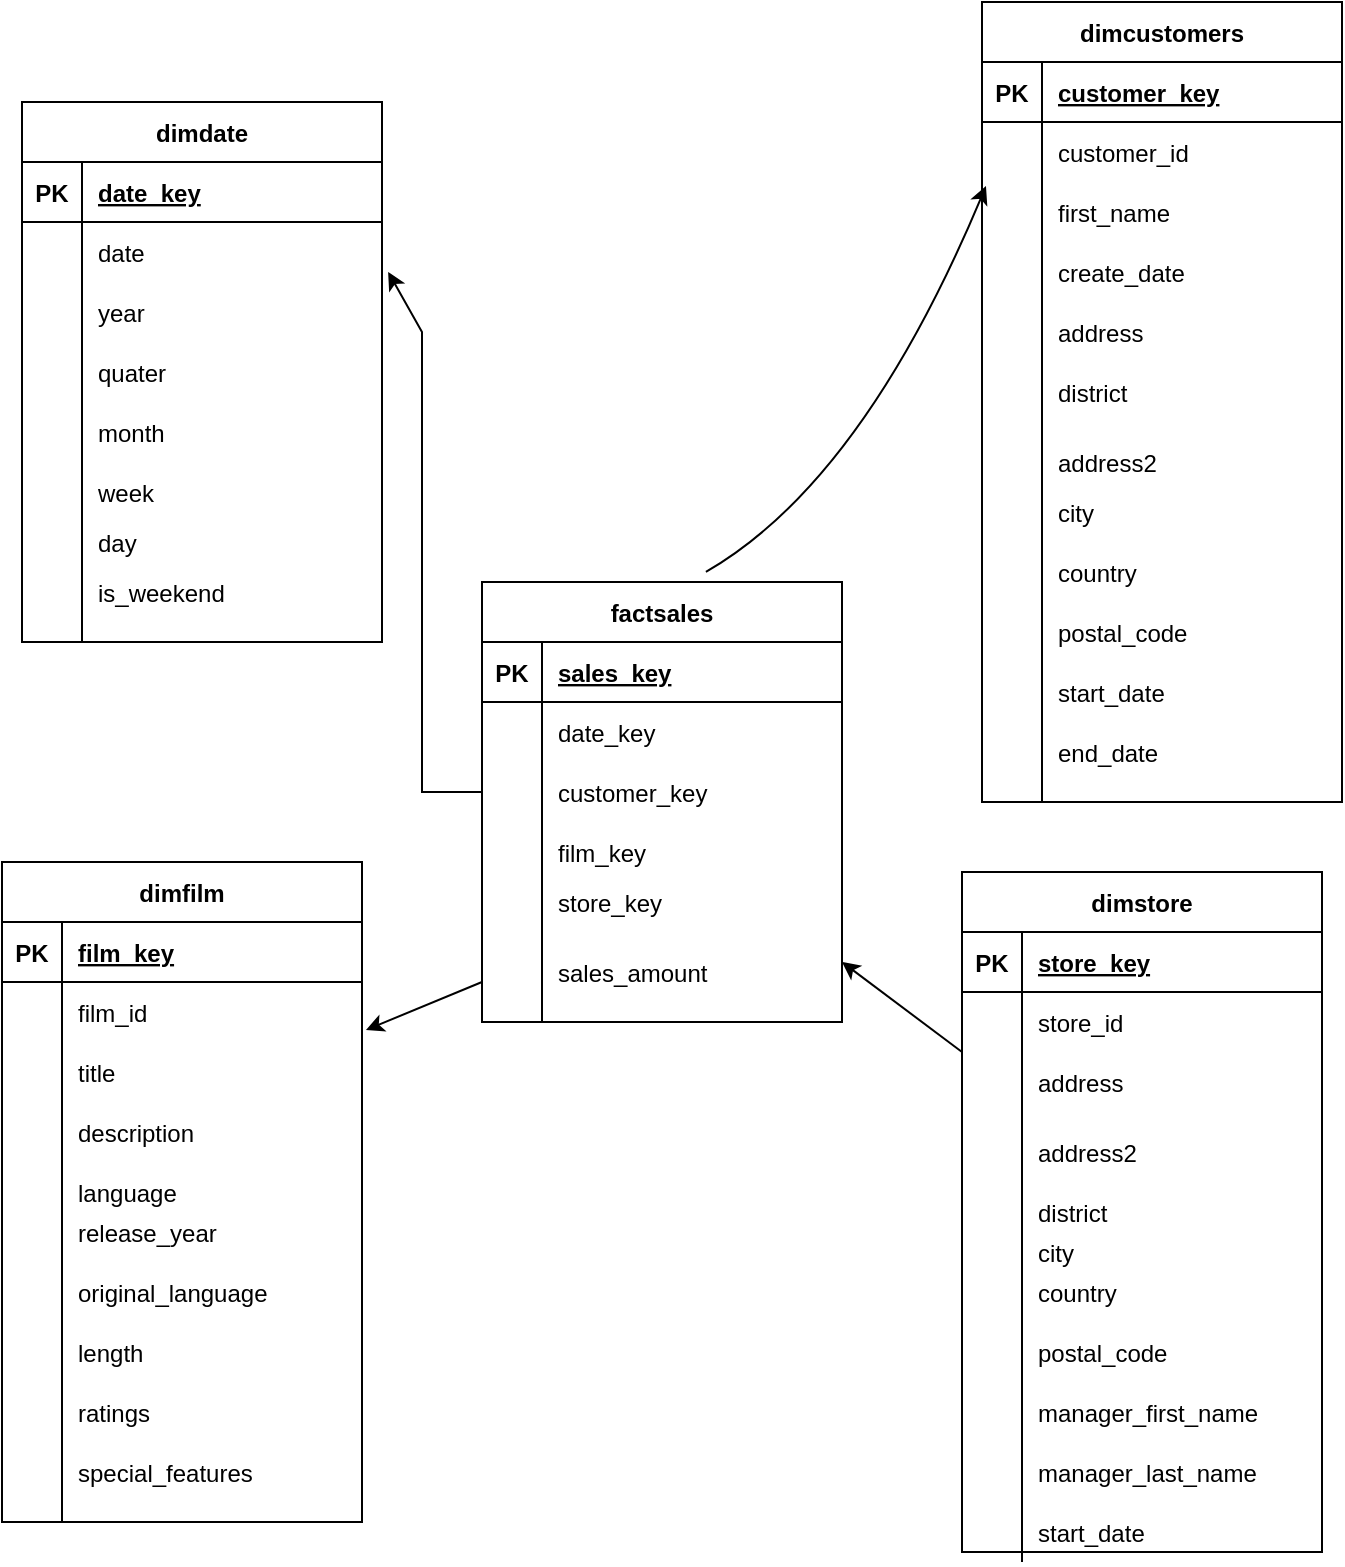 <mxfile version="20.4.0" type="device"><diagram id="d2A5A2OXKOfctLrL1i07" name="Page-1"><mxGraphModel dx="700" dy="776" grid="1" gridSize="10" guides="1" tooltips="1" connect="1" arrows="1" fold="1" page="1" pageScale="1" pageWidth="850" pageHeight="1100" math="0" shadow="0"><root><mxCell id="0"/><mxCell id="1" parent="0"/><mxCell id="ut0OiCiaIqof3lv6M_k1-1" value="dimdate" style="shape=table;startSize=30;container=1;collapsible=1;childLayout=tableLayout;fixedRows=1;rowLines=0;fontStyle=1;align=center;resizeLast=1;" vertex="1" parent="1"><mxGeometry x="30" y="110" width="180" height="270" as="geometry"/></mxCell><mxCell id="ut0OiCiaIqof3lv6M_k1-2" value="" style="shape=tableRow;horizontal=0;startSize=0;swimlaneHead=0;swimlaneBody=0;fillColor=none;collapsible=0;dropTarget=0;points=[[0,0.5],[1,0.5]];portConstraint=eastwest;top=0;left=0;right=0;bottom=1;" vertex="1" parent="ut0OiCiaIqof3lv6M_k1-1"><mxGeometry y="30" width="180" height="30" as="geometry"/></mxCell><mxCell id="ut0OiCiaIqof3lv6M_k1-3" value="PK" style="shape=partialRectangle;connectable=0;fillColor=none;top=0;left=0;bottom=0;right=0;fontStyle=1;overflow=hidden;" vertex="1" parent="ut0OiCiaIqof3lv6M_k1-2"><mxGeometry width="30" height="30" as="geometry"><mxRectangle width="30" height="30" as="alternateBounds"/></mxGeometry></mxCell><mxCell id="ut0OiCiaIqof3lv6M_k1-4" value="date_key" style="shape=partialRectangle;connectable=0;fillColor=none;top=0;left=0;bottom=0;right=0;align=left;spacingLeft=6;fontStyle=5;overflow=hidden;" vertex="1" parent="ut0OiCiaIqof3lv6M_k1-2"><mxGeometry x="30" width="150" height="30" as="geometry"><mxRectangle width="150" height="30" as="alternateBounds"/></mxGeometry></mxCell><mxCell id="ut0OiCiaIqof3lv6M_k1-5" value="" style="shape=tableRow;horizontal=0;startSize=0;swimlaneHead=0;swimlaneBody=0;fillColor=none;collapsible=0;dropTarget=0;points=[[0,0.5],[1,0.5]];portConstraint=eastwest;top=0;left=0;right=0;bottom=0;" vertex="1" parent="ut0OiCiaIqof3lv6M_k1-1"><mxGeometry y="60" width="180" height="30" as="geometry"/></mxCell><mxCell id="ut0OiCiaIqof3lv6M_k1-6" value="" style="shape=partialRectangle;connectable=0;fillColor=none;top=0;left=0;bottom=0;right=0;editable=1;overflow=hidden;" vertex="1" parent="ut0OiCiaIqof3lv6M_k1-5"><mxGeometry width="30" height="30" as="geometry"><mxRectangle width="30" height="30" as="alternateBounds"/></mxGeometry></mxCell><mxCell id="ut0OiCiaIqof3lv6M_k1-7" value="date" style="shape=partialRectangle;connectable=0;fillColor=none;top=0;left=0;bottom=0;right=0;align=left;spacingLeft=6;overflow=hidden;" vertex="1" parent="ut0OiCiaIqof3lv6M_k1-5"><mxGeometry x="30" width="150" height="30" as="geometry"><mxRectangle width="150" height="30" as="alternateBounds"/></mxGeometry></mxCell><mxCell id="ut0OiCiaIqof3lv6M_k1-8" value="" style="shape=tableRow;horizontal=0;startSize=0;swimlaneHead=0;swimlaneBody=0;fillColor=none;collapsible=0;dropTarget=0;points=[[0,0.5],[1,0.5]];portConstraint=eastwest;top=0;left=0;right=0;bottom=0;" vertex="1" parent="ut0OiCiaIqof3lv6M_k1-1"><mxGeometry y="90" width="180" height="30" as="geometry"/></mxCell><mxCell id="ut0OiCiaIqof3lv6M_k1-9" value="" style="shape=partialRectangle;connectable=0;fillColor=none;top=0;left=0;bottom=0;right=0;editable=1;overflow=hidden;" vertex="1" parent="ut0OiCiaIqof3lv6M_k1-8"><mxGeometry width="30" height="30" as="geometry"><mxRectangle width="30" height="30" as="alternateBounds"/></mxGeometry></mxCell><mxCell id="ut0OiCiaIqof3lv6M_k1-10" value="year" style="shape=partialRectangle;connectable=0;fillColor=none;top=0;left=0;bottom=0;right=0;align=left;spacingLeft=6;overflow=hidden;" vertex="1" parent="ut0OiCiaIqof3lv6M_k1-8"><mxGeometry x="30" width="150" height="30" as="geometry"><mxRectangle width="150" height="30" as="alternateBounds"/></mxGeometry></mxCell><mxCell id="ut0OiCiaIqof3lv6M_k1-72" value="" style="shape=tableRow;horizontal=0;startSize=0;swimlaneHead=0;swimlaneBody=0;fillColor=none;collapsible=0;dropTarget=0;points=[[0,0.5],[1,0.5]];portConstraint=eastwest;top=0;left=0;right=0;bottom=0;" vertex="1" parent="ut0OiCiaIqof3lv6M_k1-1"><mxGeometry y="120" width="180" height="30" as="geometry"/></mxCell><mxCell id="ut0OiCiaIqof3lv6M_k1-73" value="" style="shape=partialRectangle;connectable=0;fillColor=none;top=0;left=0;bottom=0;right=0;editable=1;overflow=hidden;" vertex="1" parent="ut0OiCiaIqof3lv6M_k1-72"><mxGeometry width="30" height="30" as="geometry"><mxRectangle width="30" height="30" as="alternateBounds"/></mxGeometry></mxCell><mxCell id="ut0OiCiaIqof3lv6M_k1-74" value="quater" style="shape=partialRectangle;connectable=0;fillColor=none;top=0;left=0;bottom=0;right=0;align=left;spacingLeft=6;overflow=hidden;" vertex="1" parent="ut0OiCiaIqof3lv6M_k1-72"><mxGeometry x="30" width="150" height="30" as="geometry"><mxRectangle width="150" height="30" as="alternateBounds"/></mxGeometry></mxCell><mxCell id="ut0OiCiaIqof3lv6M_k1-11" value="" style="shape=tableRow;horizontal=0;startSize=0;swimlaneHead=0;swimlaneBody=0;fillColor=none;collapsible=0;dropTarget=0;points=[[0,0.5],[1,0.5]];portConstraint=eastwest;top=0;left=0;right=0;bottom=0;" vertex="1" parent="ut0OiCiaIqof3lv6M_k1-1"><mxGeometry y="150" width="180" height="30" as="geometry"/></mxCell><mxCell id="ut0OiCiaIqof3lv6M_k1-12" value="" style="shape=partialRectangle;connectable=0;fillColor=none;top=0;left=0;bottom=0;right=0;editable=1;overflow=hidden;" vertex="1" parent="ut0OiCiaIqof3lv6M_k1-11"><mxGeometry width="30" height="30" as="geometry"><mxRectangle width="30" height="30" as="alternateBounds"/></mxGeometry></mxCell><mxCell id="ut0OiCiaIqof3lv6M_k1-13" value="month" style="shape=partialRectangle;connectable=0;fillColor=none;top=0;left=0;bottom=0;right=0;align=left;spacingLeft=6;overflow=hidden;" vertex="1" parent="ut0OiCiaIqof3lv6M_k1-11"><mxGeometry x="30" width="150" height="30" as="geometry"><mxRectangle width="150" height="30" as="alternateBounds"/></mxGeometry></mxCell><mxCell id="ut0OiCiaIqof3lv6M_k1-14" value="dimcustomers" style="shape=table;startSize=30;container=1;collapsible=1;childLayout=tableLayout;fixedRows=1;rowLines=0;fontStyle=1;align=center;resizeLast=1;" vertex="1" parent="1"><mxGeometry x="510" y="60" width="180" height="400" as="geometry"/></mxCell><mxCell id="ut0OiCiaIqof3lv6M_k1-15" value="" style="shape=tableRow;horizontal=0;startSize=0;swimlaneHead=0;swimlaneBody=0;fillColor=none;collapsible=0;dropTarget=0;points=[[0,0.5],[1,0.5]];portConstraint=eastwest;top=0;left=0;right=0;bottom=1;" vertex="1" parent="ut0OiCiaIqof3lv6M_k1-14"><mxGeometry y="30" width="180" height="30" as="geometry"/></mxCell><mxCell id="ut0OiCiaIqof3lv6M_k1-16" value="PK" style="shape=partialRectangle;connectable=0;fillColor=none;top=0;left=0;bottom=0;right=0;fontStyle=1;overflow=hidden;" vertex="1" parent="ut0OiCiaIqof3lv6M_k1-15"><mxGeometry width="30" height="30" as="geometry"><mxRectangle width="30" height="30" as="alternateBounds"/></mxGeometry></mxCell><mxCell id="ut0OiCiaIqof3lv6M_k1-17" value="customer_key" style="shape=partialRectangle;connectable=0;fillColor=none;top=0;left=0;bottom=0;right=0;align=left;spacingLeft=6;fontStyle=5;overflow=hidden;" vertex="1" parent="ut0OiCiaIqof3lv6M_k1-15"><mxGeometry x="30" width="150" height="30" as="geometry"><mxRectangle width="150" height="30" as="alternateBounds"/></mxGeometry></mxCell><mxCell id="ut0OiCiaIqof3lv6M_k1-18" value="" style="shape=tableRow;horizontal=0;startSize=0;swimlaneHead=0;swimlaneBody=0;fillColor=none;collapsible=0;dropTarget=0;points=[[0,0.5],[1,0.5]];portConstraint=eastwest;top=0;left=0;right=0;bottom=0;" vertex="1" parent="ut0OiCiaIqof3lv6M_k1-14"><mxGeometry y="60" width="180" height="30" as="geometry"/></mxCell><mxCell id="ut0OiCiaIqof3lv6M_k1-19" value="" style="shape=partialRectangle;connectable=0;fillColor=none;top=0;left=0;bottom=0;right=0;editable=1;overflow=hidden;" vertex="1" parent="ut0OiCiaIqof3lv6M_k1-18"><mxGeometry width="30" height="30" as="geometry"><mxRectangle width="30" height="30" as="alternateBounds"/></mxGeometry></mxCell><mxCell id="ut0OiCiaIqof3lv6M_k1-20" value="customer_id" style="shape=partialRectangle;connectable=0;fillColor=none;top=0;left=0;bottom=0;right=0;align=left;spacingLeft=6;overflow=hidden;" vertex="1" parent="ut0OiCiaIqof3lv6M_k1-18"><mxGeometry x="30" width="150" height="30" as="geometry"><mxRectangle width="150" height="30" as="alternateBounds"/></mxGeometry></mxCell><mxCell id="ut0OiCiaIqof3lv6M_k1-21" value="" style="shape=tableRow;horizontal=0;startSize=0;swimlaneHead=0;swimlaneBody=0;fillColor=none;collapsible=0;dropTarget=0;points=[[0,0.5],[1,0.5]];portConstraint=eastwest;top=0;left=0;right=0;bottom=0;" vertex="1" parent="ut0OiCiaIqof3lv6M_k1-14"><mxGeometry y="90" width="180" height="30" as="geometry"/></mxCell><mxCell id="ut0OiCiaIqof3lv6M_k1-22" value="" style="shape=partialRectangle;connectable=0;fillColor=none;top=0;left=0;bottom=0;right=0;editable=1;overflow=hidden;" vertex="1" parent="ut0OiCiaIqof3lv6M_k1-21"><mxGeometry width="30" height="30" as="geometry"><mxRectangle width="30" height="30" as="alternateBounds"/></mxGeometry></mxCell><mxCell id="ut0OiCiaIqof3lv6M_k1-23" value="first_name" style="shape=partialRectangle;connectable=0;fillColor=none;top=0;left=0;bottom=0;right=0;align=left;spacingLeft=6;overflow=hidden;" vertex="1" parent="ut0OiCiaIqof3lv6M_k1-21"><mxGeometry x="30" width="150" height="30" as="geometry"><mxRectangle width="150" height="30" as="alternateBounds"/></mxGeometry></mxCell><mxCell id="ut0OiCiaIqof3lv6M_k1-24" value="" style="shape=tableRow;horizontal=0;startSize=0;swimlaneHead=0;swimlaneBody=0;fillColor=none;collapsible=0;dropTarget=0;points=[[0,0.5],[1,0.5]];portConstraint=eastwest;top=0;left=0;right=0;bottom=0;" vertex="1" parent="ut0OiCiaIqof3lv6M_k1-14"><mxGeometry y="120" width="180" height="30" as="geometry"/></mxCell><mxCell id="ut0OiCiaIqof3lv6M_k1-25" value="" style="shape=partialRectangle;connectable=0;fillColor=none;top=0;left=0;bottom=0;right=0;editable=1;overflow=hidden;" vertex="1" parent="ut0OiCiaIqof3lv6M_k1-24"><mxGeometry width="30" height="30" as="geometry"><mxRectangle width="30" height="30" as="alternateBounds"/></mxGeometry></mxCell><mxCell id="ut0OiCiaIqof3lv6M_k1-26" value="create_date" style="shape=partialRectangle;connectable=0;fillColor=none;top=0;left=0;bottom=0;right=0;align=left;spacingLeft=6;overflow=hidden;" vertex="1" parent="ut0OiCiaIqof3lv6M_k1-24"><mxGeometry x="30" width="150" height="30" as="geometry"><mxRectangle width="150" height="30" as="alternateBounds"/></mxGeometry></mxCell><mxCell id="ut0OiCiaIqof3lv6M_k1-27" value="dimfilm" style="shape=table;startSize=30;container=1;collapsible=1;childLayout=tableLayout;fixedRows=1;rowLines=0;fontStyle=1;align=center;resizeLast=1;" vertex="1" parent="1"><mxGeometry x="20" y="490" width="180" height="330" as="geometry"/></mxCell><mxCell id="ut0OiCiaIqof3lv6M_k1-28" value="" style="shape=tableRow;horizontal=0;startSize=0;swimlaneHead=0;swimlaneBody=0;fillColor=none;collapsible=0;dropTarget=0;points=[[0,0.5],[1,0.5]];portConstraint=eastwest;top=0;left=0;right=0;bottom=1;" vertex="1" parent="ut0OiCiaIqof3lv6M_k1-27"><mxGeometry y="30" width="180" height="30" as="geometry"/></mxCell><mxCell id="ut0OiCiaIqof3lv6M_k1-29" value="PK" style="shape=partialRectangle;connectable=0;fillColor=none;top=0;left=0;bottom=0;right=0;fontStyle=1;overflow=hidden;" vertex="1" parent="ut0OiCiaIqof3lv6M_k1-28"><mxGeometry width="30" height="30" as="geometry"><mxRectangle width="30" height="30" as="alternateBounds"/></mxGeometry></mxCell><mxCell id="ut0OiCiaIqof3lv6M_k1-30" value="film_key" style="shape=partialRectangle;connectable=0;fillColor=none;top=0;left=0;bottom=0;right=0;align=left;spacingLeft=6;fontStyle=5;overflow=hidden;" vertex="1" parent="ut0OiCiaIqof3lv6M_k1-28"><mxGeometry x="30" width="150" height="30" as="geometry"><mxRectangle width="150" height="30" as="alternateBounds"/></mxGeometry></mxCell><mxCell id="ut0OiCiaIqof3lv6M_k1-31" value="" style="shape=tableRow;horizontal=0;startSize=0;swimlaneHead=0;swimlaneBody=0;fillColor=none;collapsible=0;dropTarget=0;points=[[0,0.5],[1,0.5]];portConstraint=eastwest;top=0;left=0;right=0;bottom=0;" vertex="1" parent="ut0OiCiaIqof3lv6M_k1-27"><mxGeometry y="60" width="180" height="30" as="geometry"/></mxCell><mxCell id="ut0OiCiaIqof3lv6M_k1-32" value="" style="shape=partialRectangle;connectable=0;fillColor=none;top=0;left=0;bottom=0;right=0;editable=1;overflow=hidden;" vertex="1" parent="ut0OiCiaIqof3lv6M_k1-31"><mxGeometry width="30" height="30" as="geometry"><mxRectangle width="30" height="30" as="alternateBounds"/></mxGeometry></mxCell><mxCell id="ut0OiCiaIqof3lv6M_k1-33" value="film_id" style="shape=partialRectangle;connectable=0;fillColor=none;top=0;left=0;bottom=0;right=0;align=left;spacingLeft=6;overflow=hidden;" vertex="1" parent="ut0OiCiaIqof3lv6M_k1-31"><mxGeometry x="30" width="150" height="30" as="geometry"><mxRectangle width="150" height="30" as="alternateBounds"/></mxGeometry></mxCell><mxCell id="ut0OiCiaIqof3lv6M_k1-34" value="" style="shape=tableRow;horizontal=0;startSize=0;swimlaneHead=0;swimlaneBody=0;fillColor=none;collapsible=0;dropTarget=0;points=[[0,0.5],[1,0.5]];portConstraint=eastwest;top=0;left=0;right=0;bottom=0;" vertex="1" parent="ut0OiCiaIqof3lv6M_k1-27"><mxGeometry y="90" width="180" height="30" as="geometry"/></mxCell><mxCell id="ut0OiCiaIqof3lv6M_k1-35" value="" style="shape=partialRectangle;connectable=0;fillColor=none;top=0;left=0;bottom=0;right=0;editable=1;overflow=hidden;" vertex="1" parent="ut0OiCiaIqof3lv6M_k1-34"><mxGeometry width="30" height="30" as="geometry"><mxRectangle width="30" height="30" as="alternateBounds"/></mxGeometry></mxCell><mxCell id="ut0OiCiaIqof3lv6M_k1-36" value="title" style="shape=partialRectangle;connectable=0;fillColor=none;top=0;left=0;bottom=0;right=0;align=left;spacingLeft=6;overflow=hidden;" vertex="1" parent="ut0OiCiaIqof3lv6M_k1-34"><mxGeometry x="30" width="150" height="30" as="geometry"><mxRectangle width="150" height="30" as="alternateBounds"/></mxGeometry></mxCell><mxCell id="ut0OiCiaIqof3lv6M_k1-37" value="" style="shape=tableRow;horizontal=0;startSize=0;swimlaneHead=0;swimlaneBody=0;fillColor=none;collapsible=0;dropTarget=0;points=[[0,0.5],[1,0.5]];portConstraint=eastwest;top=0;left=0;right=0;bottom=0;" vertex="1" parent="ut0OiCiaIqof3lv6M_k1-27"><mxGeometry y="120" width="180" height="30" as="geometry"/></mxCell><mxCell id="ut0OiCiaIqof3lv6M_k1-38" value="" style="shape=partialRectangle;connectable=0;fillColor=none;top=0;left=0;bottom=0;right=0;editable=1;overflow=hidden;" vertex="1" parent="ut0OiCiaIqof3lv6M_k1-37"><mxGeometry width="30" height="30" as="geometry"><mxRectangle width="30" height="30" as="alternateBounds"/></mxGeometry></mxCell><mxCell id="ut0OiCiaIqof3lv6M_k1-39" value="description" style="shape=partialRectangle;connectable=0;fillColor=none;top=0;left=0;bottom=0;right=0;align=left;spacingLeft=6;overflow=hidden;" vertex="1" parent="ut0OiCiaIqof3lv6M_k1-37"><mxGeometry x="30" width="150" height="30" as="geometry"><mxRectangle width="150" height="30" as="alternateBounds"/></mxGeometry></mxCell><mxCell id="ut0OiCiaIqof3lv6M_k1-40" value="dimstore" style="shape=table;startSize=30;container=1;collapsible=1;childLayout=tableLayout;fixedRows=1;rowLines=0;fontStyle=1;align=center;resizeLast=1;" vertex="1" parent="1"><mxGeometry x="500" y="495" width="180" height="340" as="geometry"/></mxCell><mxCell id="ut0OiCiaIqof3lv6M_k1-41" value="" style="shape=tableRow;horizontal=0;startSize=0;swimlaneHead=0;swimlaneBody=0;fillColor=none;collapsible=0;dropTarget=0;points=[[0,0.5],[1,0.5]];portConstraint=eastwest;top=0;left=0;right=0;bottom=1;" vertex="1" parent="ut0OiCiaIqof3lv6M_k1-40"><mxGeometry y="30" width="180" height="30" as="geometry"/></mxCell><mxCell id="ut0OiCiaIqof3lv6M_k1-42" value="PK" style="shape=partialRectangle;connectable=0;fillColor=none;top=0;left=0;bottom=0;right=0;fontStyle=1;overflow=hidden;" vertex="1" parent="ut0OiCiaIqof3lv6M_k1-41"><mxGeometry width="30" height="30" as="geometry"><mxRectangle width="30" height="30" as="alternateBounds"/></mxGeometry></mxCell><mxCell id="ut0OiCiaIqof3lv6M_k1-43" value="store_key" style="shape=partialRectangle;connectable=0;fillColor=none;top=0;left=0;bottom=0;right=0;align=left;spacingLeft=6;fontStyle=5;overflow=hidden;" vertex="1" parent="ut0OiCiaIqof3lv6M_k1-41"><mxGeometry x="30" width="150" height="30" as="geometry"><mxRectangle width="150" height="30" as="alternateBounds"/></mxGeometry></mxCell><mxCell id="ut0OiCiaIqof3lv6M_k1-44" value="" style="shape=tableRow;horizontal=0;startSize=0;swimlaneHead=0;swimlaneBody=0;fillColor=none;collapsible=0;dropTarget=0;points=[[0,0.5],[1,0.5]];portConstraint=eastwest;top=0;left=0;right=0;bottom=0;" vertex="1" parent="ut0OiCiaIqof3lv6M_k1-40"><mxGeometry y="60" width="180" height="30" as="geometry"/></mxCell><mxCell id="ut0OiCiaIqof3lv6M_k1-45" value="" style="shape=partialRectangle;connectable=0;fillColor=none;top=0;left=0;bottom=0;right=0;editable=1;overflow=hidden;" vertex="1" parent="ut0OiCiaIqof3lv6M_k1-44"><mxGeometry width="30" height="30" as="geometry"><mxRectangle width="30" height="30" as="alternateBounds"/></mxGeometry></mxCell><mxCell id="ut0OiCiaIqof3lv6M_k1-46" value="store_id" style="shape=partialRectangle;connectable=0;fillColor=none;top=0;left=0;bottom=0;right=0;align=left;spacingLeft=6;overflow=hidden;" vertex="1" parent="ut0OiCiaIqof3lv6M_k1-44"><mxGeometry x="30" width="150" height="30" as="geometry"><mxRectangle width="150" height="30" as="alternateBounds"/></mxGeometry></mxCell><mxCell id="ut0OiCiaIqof3lv6M_k1-47" value="" style="shape=tableRow;horizontal=0;startSize=0;swimlaneHead=0;swimlaneBody=0;fillColor=none;collapsible=0;dropTarget=0;points=[[0,0.5],[1,0.5]];portConstraint=eastwest;top=0;left=0;right=0;bottom=0;" vertex="1" parent="ut0OiCiaIqof3lv6M_k1-40"><mxGeometry y="90" width="180" height="30" as="geometry"/></mxCell><mxCell id="ut0OiCiaIqof3lv6M_k1-48" value="" style="shape=partialRectangle;connectable=0;fillColor=none;top=0;left=0;bottom=0;right=0;editable=1;overflow=hidden;" vertex="1" parent="ut0OiCiaIqof3lv6M_k1-47"><mxGeometry width="30" height="30" as="geometry"><mxRectangle width="30" height="30" as="alternateBounds"/></mxGeometry></mxCell><mxCell id="ut0OiCiaIqof3lv6M_k1-49" value="address" style="shape=partialRectangle;connectable=0;fillColor=none;top=0;left=0;bottom=0;right=0;align=left;spacingLeft=6;overflow=hidden;" vertex="1" parent="ut0OiCiaIqof3lv6M_k1-47"><mxGeometry x="30" width="150" height="30" as="geometry"><mxRectangle width="150" height="30" as="alternateBounds"/></mxGeometry></mxCell><mxCell id="ut0OiCiaIqof3lv6M_k1-50" value="" style="shape=tableRow;horizontal=0;startSize=0;swimlaneHead=0;swimlaneBody=0;fillColor=none;collapsible=0;dropTarget=0;points=[[0,0.5],[1,0.5]];portConstraint=eastwest;top=0;left=0;right=0;bottom=0;" vertex="1" parent="ut0OiCiaIqof3lv6M_k1-40"><mxGeometry y="120" width="180" height="40" as="geometry"/></mxCell><mxCell id="ut0OiCiaIqof3lv6M_k1-51" value="" style="shape=partialRectangle;connectable=0;fillColor=none;top=0;left=0;bottom=0;right=0;editable=1;overflow=hidden;" vertex="1" parent="ut0OiCiaIqof3lv6M_k1-50"><mxGeometry width="30" height="40" as="geometry"><mxRectangle width="30" height="40" as="alternateBounds"/></mxGeometry></mxCell><mxCell id="ut0OiCiaIqof3lv6M_k1-52" value="address2" style="shape=partialRectangle;connectable=0;fillColor=none;top=0;left=0;bottom=0;right=0;align=left;spacingLeft=6;overflow=hidden;" vertex="1" parent="ut0OiCiaIqof3lv6M_k1-50"><mxGeometry x="30" width="150" height="40" as="geometry"><mxRectangle width="150" height="40" as="alternateBounds"/></mxGeometry></mxCell><mxCell id="ut0OiCiaIqof3lv6M_k1-53" value="factsales" style="shape=table;startSize=30;container=1;collapsible=1;childLayout=tableLayout;fixedRows=1;rowLines=0;fontStyle=1;align=center;resizeLast=1;" vertex="1" parent="1"><mxGeometry x="260" y="350" width="180" height="220" as="geometry"/></mxCell><mxCell id="ut0OiCiaIqof3lv6M_k1-54" value="" style="shape=tableRow;horizontal=0;startSize=0;swimlaneHead=0;swimlaneBody=0;fillColor=none;collapsible=0;dropTarget=0;points=[[0,0.5],[1,0.5]];portConstraint=eastwest;top=0;left=0;right=0;bottom=1;" vertex="1" parent="ut0OiCiaIqof3lv6M_k1-53"><mxGeometry y="30" width="180" height="30" as="geometry"/></mxCell><mxCell id="ut0OiCiaIqof3lv6M_k1-55" value="PK" style="shape=partialRectangle;connectable=0;fillColor=none;top=0;left=0;bottom=0;right=0;fontStyle=1;overflow=hidden;" vertex="1" parent="ut0OiCiaIqof3lv6M_k1-54"><mxGeometry width="30" height="30" as="geometry"><mxRectangle width="30" height="30" as="alternateBounds"/></mxGeometry></mxCell><mxCell id="ut0OiCiaIqof3lv6M_k1-56" value="sales_key" style="shape=partialRectangle;connectable=0;fillColor=none;top=0;left=0;bottom=0;right=0;align=left;spacingLeft=6;fontStyle=5;overflow=hidden;" vertex="1" parent="ut0OiCiaIqof3lv6M_k1-54"><mxGeometry x="30" width="150" height="30" as="geometry"><mxRectangle width="150" height="30" as="alternateBounds"/></mxGeometry></mxCell><mxCell id="ut0OiCiaIqof3lv6M_k1-57" value="" style="shape=tableRow;horizontal=0;startSize=0;swimlaneHead=0;swimlaneBody=0;fillColor=none;collapsible=0;dropTarget=0;points=[[0,0.5],[1,0.5]];portConstraint=eastwest;top=0;left=0;right=0;bottom=0;" vertex="1" parent="ut0OiCiaIqof3lv6M_k1-53"><mxGeometry y="60" width="180" height="30" as="geometry"/></mxCell><mxCell id="ut0OiCiaIqof3lv6M_k1-58" value="" style="shape=partialRectangle;connectable=0;fillColor=none;top=0;left=0;bottom=0;right=0;editable=1;overflow=hidden;" vertex="1" parent="ut0OiCiaIqof3lv6M_k1-57"><mxGeometry width="30" height="30" as="geometry"><mxRectangle width="30" height="30" as="alternateBounds"/></mxGeometry></mxCell><mxCell id="ut0OiCiaIqof3lv6M_k1-59" value="date_key" style="shape=partialRectangle;connectable=0;fillColor=none;top=0;left=0;bottom=0;right=0;align=left;spacingLeft=6;overflow=hidden;" vertex="1" parent="ut0OiCiaIqof3lv6M_k1-57"><mxGeometry x="30" width="150" height="30" as="geometry"><mxRectangle width="150" height="30" as="alternateBounds"/></mxGeometry></mxCell><mxCell id="ut0OiCiaIqof3lv6M_k1-60" value="" style="shape=tableRow;horizontal=0;startSize=0;swimlaneHead=0;swimlaneBody=0;fillColor=none;collapsible=0;dropTarget=0;points=[[0,0.5],[1,0.5]];portConstraint=eastwest;top=0;left=0;right=0;bottom=0;" vertex="1" parent="ut0OiCiaIqof3lv6M_k1-53"><mxGeometry y="90" width="180" height="30" as="geometry"/></mxCell><mxCell id="ut0OiCiaIqof3lv6M_k1-61" value="" style="shape=partialRectangle;connectable=0;fillColor=none;top=0;left=0;bottom=0;right=0;editable=1;overflow=hidden;" vertex="1" parent="ut0OiCiaIqof3lv6M_k1-60"><mxGeometry width="30" height="30" as="geometry"><mxRectangle width="30" height="30" as="alternateBounds"/></mxGeometry></mxCell><mxCell id="ut0OiCiaIqof3lv6M_k1-62" value="customer_key" style="shape=partialRectangle;connectable=0;fillColor=none;top=0;left=0;bottom=0;right=0;align=left;spacingLeft=6;overflow=hidden;" vertex="1" parent="ut0OiCiaIqof3lv6M_k1-60"><mxGeometry x="30" width="150" height="30" as="geometry"><mxRectangle width="150" height="30" as="alternateBounds"/></mxGeometry></mxCell><mxCell id="ut0OiCiaIqof3lv6M_k1-63" value="" style="shape=tableRow;horizontal=0;startSize=0;swimlaneHead=0;swimlaneBody=0;fillColor=none;collapsible=0;dropTarget=0;points=[[0,0.5],[1,0.5]];portConstraint=eastwest;top=0;left=0;right=0;bottom=0;" vertex="1" parent="ut0OiCiaIqof3lv6M_k1-53"><mxGeometry y="120" width="180" height="30" as="geometry"/></mxCell><mxCell id="ut0OiCiaIqof3lv6M_k1-64" value="" style="shape=partialRectangle;connectable=0;fillColor=none;top=0;left=0;bottom=0;right=0;editable=1;overflow=hidden;" vertex="1" parent="ut0OiCiaIqof3lv6M_k1-63"><mxGeometry width="30" height="30" as="geometry"><mxRectangle width="30" height="30" as="alternateBounds"/></mxGeometry></mxCell><mxCell id="ut0OiCiaIqof3lv6M_k1-65" value="film_key" style="shape=partialRectangle;connectable=0;fillColor=none;top=0;left=0;bottom=0;right=0;align=left;spacingLeft=6;overflow=hidden;" vertex="1" parent="ut0OiCiaIqof3lv6M_k1-63"><mxGeometry x="30" width="150" height="30" as="geometry"><mxRectangle width="150" height="30" as="alternateBounds"/></mxGeometry></mxCell><mxCell id="ut0OiCiaIqof3lv6M_k1-66" value="store_key" style="shape=partialRectangle;connectable=0;fillColor=none;top=0;left=0;bottom=0;right=0;align=left;spacingLeft=6;overflow=hidden;" vertex="1" parent="1"><mxGeometry x="290" y="500" width="150" height="20" as="geometry"><mxRectangle width="150" height="30" as="alternateBounds"/></mxGeometry></mxCell><mxCell id="ut0OiCiaIqof3lv6M_k1-67" value="sales_amount" style="shape=partialRectangle;connectable=0;fillColor=none;top=0;left=0;bottom=0;right=0;align=left;spacingLeft=6;overflow=hidden;" vertex="1" parent="1"><mxGeometry x="290" y="530" width="150" height="30" as="geometry"><mxRectangle width="150" height="30" as="alternateBounds"/></mxGeometry></mxCell><mxCell id="ut0OiCiaIqof3lv6M_k1-70" value="" style="endArrow=none;html=1;rounded=0;" edge="1" parent="1"><mxGeometry width="50" height="50" relative="1" as="geometry"><mxPoint x="290" y="570" as="sourcePoint"/><mxPoint x="290" y="500" as="targetPoint"/></mxGeometry></mxCell><mxCell id="ut0OiCiaIqof3lv6M_k1-71" value="" style="endArrow=classic;html=1;rounded=0;entryX=1.017;entryY=0.833;entryDx=0;entryDy=0;entryPerimeter=0;exitX=0;exitY=0.5;exitDx=0;exitDy=0;" edge="1" parent="1" source="ut0OiCiaIqof3lv6M_k1-60" target="ut0OiCiaIqof3lv6M_k1-5"><mxGeometry width="50" height="50" relative="1" as="geometry"><mxPoint x="170" y="430" as="sourcePoint"/><mxPoint x="220" y="380" as="targetPoint"/><Array as="points"><mxPoint x="230" y="455"/><mxPoint x="230" y="225"/></Array></mxGeometry></mxCell><mxCell id="ut0OiCiaIqof3lv6M_k1-76" value="" style="curved=1;endArrow=classic;html=1;rounded=0;entryX=0.011;entryY=0.067;entryDx=0;entryDy=0;entryPerimeter=0;exitX=0.622;exitY=-0.023;exitDx=0;exitDy=0;exitPerimeter=0;" edge="1" parent="1" source="ut0OiCiaIqof3lv6M_k1-53" target="ut0OiCiaIqof3lv6M_k1-21"><mxGeometry width="50" height="50" relative="1" as="geometry"><mxPoint x="340" y="520" as="sourcePoint"/><mxPoint x="390" y="470" as="targetPoint"/><Array as="points"><mxPoint x="450" y="300"/></Array></mxGeometry></mxCell><mxCell id="ut0OiCiaIqof3lv6M_k1-77" value="" style="endArrow=classic;html=1;rounded=0;entryX=1.011;entryY=0.8;entryDx=0;entryDy=0;entryPerimeter=0;" edge="1" parent="1" target="ut0OiCiaIqof3lv6M_k1-31"><mxGeometry width="50" height="50" relative="1" as="geometry"><mxPoint x="260" y="550" as="sourcePoint"/><mxPoint x="390" y="470" as="targetPoint"/></mxGeometry></mxCell><mxCell id="ut0OiCiaIqof3lv6M_k1-78" value="" style="endArrow=classic;html=1;rounded=0;exitX=0;exitY=0;exitDx=0;exitDy=0;exitPerimeter=0;" edge="1" parent="1" source="ut0OiCiaIqof3lv6M_k1-47"><mxGeometry width="50" height="50" relative="1" as="geometry"><mxPoint x="340" y="520" as="sourcePoint"/><mxPoint x="440" y="540" as="targetPoint"/></mxGeometry></mxCell><mxCell id="ut0OiCiaIqof3lv6M_k1-79" value="week" style="shape=partialRectangle;connectable=0;fillColor=none;top=0;left=0;bottom=0;right=0;align=left;spacingLeft=6;overflow=hidden;" vertex="1" parent="1"><mxGeometry x="60" y="290" width="150" height="30" as="geometry"><mxRectangle width="150" height="30" as="alternateBounds"/></mxGeometry></mxCell><mxCell id="ut0OiCiaIqof3lv6M_k1-80" value="day" style="shape=partialRectangle;connectable=0;fillColor=none;top=0;left=0;bottom=0;right=0;align=left;spacingLeft=6;overflow=hidden;" vertex="1" parent="1"><mxGeometry x="60" y="320" width="150" height="20" as="geometry"><mxRectangle width="150" height="30" as="alternateBounds"/></mxGeometry></mxCell><mxCell id="ut0OiCiaIqof3lv6M_k1-81" value="is_weekend" style="shape=partialRectangle;connectable=0;fillColor=none;top=0;left=0;bottom=0;right=0;align=left;spacingLeft=6;overflow=hidden;" vertex="1" parent="1"><mxGeometry x="60" y="340" width="150" height="30" as="geometry"><mxRectangle width="150" height="30" as="alternateBounds"/></mxGeometry></mxCell><mxCell id="ut0OiCiaIqof3lv6M_k1-82" value="" style="endArrow=none;html=1;rounded=0;" edge="1" parent="1"><mxGeometry width="50" height="50" relative="1" as="geometry"><mxPoint x="60" y="380" as="sourcePoint"/><mxPoint x="60" y="290" as="targetPoint"/></mxGeometry></mxCell><mxCell id="ut0OiCiaIqof3lv6M_k1-83" value="" style="shape=tableRow;horizontal=0;startSize=0;swimlaneHead=0;swimlaneBody=0;fillColor=none;collapsible=0;dropTarget=0;points=[[0,0.5],[1,0.5]];portConstraint=eastwest;top=0;left=0;right=0;bottom=0;" vertex="1" parent="1"><mxGeometry x="30" y="600" width="180" height="30" as="geometry"/></mxCell><mxCell id="ut0OiCiaIqof3lv6M_k1-84" value="" style="shape=partialRectangle;connectable=0;fillColor=none;top=0;left=0;bottom=0;right=0;editable=1;overflow=hidden;" vertex="1" parent="ut0OiCiaIqof3lv6M_k1-83"><mxGeometry width="30" height="30" as="geometry"><mxRectangle width="30" height="30" as="alternateBounds"/></mxGeometry></mxCell><mxCell id="ut0OiCiaIqof3lv6M_k1-86" value="" style="shape=tableRow;horizontal=0;startSize=0;swimlaneHead=0;swimlaneBody=0;fillColor=none;collapsible=0;dropTarget=0;points=[[0,0.5],[1,0.5]];portConstraint=eastwest;top=0;left=0;right=0;bottom=0;" vertex="1" parent="1"><mxGeometry x="40" y="610" width="180" height="30" as="geometry"/></mxCell><mxCell id="ut0OiCiaIqof3lv6M_k1-87" value="" style="shape=partialRectangle;connectable=0;fillColor=none;top=0;left=0;bottom=0;right=0;editable=1;overflow=hidden;" vertex="1" parent="ut0OiCiaIqof3lv6M_k1-86"><mxGeometry width="30" height="30" as="geometry"><mxRectangle width="30" height="30" as="alternateBounds"/></mxGeometry></mxCell><mxCell id="ut0OiCiaIqof3lv6M_k1-89" value="" style="shape=tableRow;horizontal=0;startSize=0;swimlaneHead=0;swimlaneBody=0;fillColor=none;collapsible=0;dropTarget=0;points=[[0,0.5],[1,0.5]];portConstraint=eastwest;top=0;left=0;right=0;bottom=0;" vertex="1" parent="1"><mxGeometry x="50" y="620" width="180" height="30" as="geometry"/></mxCell><mxCell id="ut0OiCiaIqof3lv6M_k1-90" value="" style="shape=partialRectangle;connectable=0;fillColor=none;top=0;left=0;bottom=0;right=0;editable=1;overflow=hidden;" vertex="1" parent="ut0OiCiaIqof3lv6M_k1-89"><mxGeometry width="30" height="30" as="geometry"><mxRectangle width="30" height="30" as="alternateBounds"/></mxGeometry></mxCell><mxCell id="ut0OiCiaIqof3lv6M_k1-92" value="" style="shape=tableRow;horizontal=0;startSize=0;swimlaneHead=0;swimlaneBody=0;fillColor=none;collapsible=0;dropTarget=0;points=[[0,0.5],[1,0.5]];portConstraint=eastwest;top=0;left=0;right=0;bottom=0;" vertex="1" parent="1"><mxGeometry x="60" y="630" width="180" height="30" as="geometry"/></mxCell><mxCell id="ut0OiCiaIqof3lv6M_k1-93" value="" style="shape=partialRectangle;connectable=0;fillColor=none;top=0;left=0;bottom=0;right=0;editable=1;overflow=hidden;" vertex="1" parent="ut0OiCiaIqof3lv6M_k1-92"><mxGeometry width="30" height="30" as="geometry"><mxRectangle width="30" height="30" as="alternateBounds"/></mxGeometry></mxCell><mxCell id="ut0OiCiaIqof3lv6M_k1-94" value="language" style="shape=partialRectangle;connectable=0;fillColor=none;top=0;left=0;bottom=0;right=0;align=left;spacingLeft=6;overflow=hidden;" vertex="1" parent="ut0OiCiaIqof3lv6M_k1-92"><mxGeometry x="-10" y="10" width="150" height="30" as="geometry"><mxRectangle width="150" height="30" as="alternateBounds"/></mxGeometry></mxCell><mxCell id="ut0OiCiaIqof3lv6M_k1-95" value="" style="shape=tableRow;horizontal=0;startSize=0;swimlaneHead=0;swimlaneBody=0;fillColor=none;collapsible=0;dropTarget=0;points=[[0,0.5],[1,0.5]];portConstraint=eastwest;top=0;left=0;right=0;bottom=0;" vertex="1" parent="1"><mxGeometry x="20" y="640" width="180" height="30" as="geometry"/></mxCell><mxCell id="ut0OiCiaIqof3lv6M_k1-96" value="" style="shape=partialRectangle;connectable=0;fillColor=none;top=0;left=0;bottom=0;right=0;editable=1;overflow=hidden;" vertex="1" parent="ut0OiCiaIqof3lv6M_k1-95"><mxGeometry width="30" height="30" as="geometry"><mxRectangle width="30" height="30" as="alternateBounds"/></mxGeometry></mxCell><mxCell id="ut0OiCiaIqof3lv6M_k1-88" value="release_year" style="shape=partialRectangle;connectable=0;fillColor=none;top=0;left=0;bottom=0;right=0;align=left;spacingLeft=6;overflow=hidden;" vertex="1" parent="1"><mxGeometry x="50" y="660" width="150" height="30" as="geometry"><mxRectangle width="150" height="30" as="alternateBounds"/></mxGeometry></mxCell><mxCell id="ut0OiCiaIqof3lv6M_k1-97" value="original_language" style="shape=partialRectangle;connectable=0;fillColor=none;top=0;left=0;bottom=0;right=0;align=left;spacingLeft=6;overflow=hidden;" vertex="1" parent="1"><mxGeometry x="50" y="690" width="150" height="30" as="geometry"><mxRectangle width="150" height="30" as="alternateBounds"/></mxGeometry></mxCell><mxCell id="ut0OiCiaIqof3lv6M_k1-91" value="length" style="shape=partialRectangle;connectable=0;fillColor=none;top=0;left=0;bottom=0;right=0;align=left;spacingLeft=6;overflow=hidden;" vertex="1" parent="1"><mxGeometry x="50" y="720" width="150" height="30" as="geometry"><mxRectangle width="150" height="30" as="alternateBounds"/></mxGeometry></mxCell><mxCell id="ut0OiCiaIqof3lv6M_k1-85" value="ratings" style="shape=partialRectangle;connectable=0;fillColor=none;top=0;left=0;bottom=0;right=0;align=left;spacingLeft=6;overflow=hidden;" vertex="1" parent="1"><mxGeometry x="50" y="750" width="150" height="30" as="geometry"><mxRectangle width="150" height="30" as="alternateBounds"/></mxGeometry></mxCell><mxCell id="ut0OiCiaIqof3lv6M_k1-98" value="" style="shape=tableRow;horizontal=0;startSize=0;swimlaneHead=0;swimlaneBody=0;fillColor=none;collapsible=0;dropTarget=0;points=[[0,0.5],[1,0.5]];portConstraint=eastwest;top=0;left=0;right=0;bottom=0;" vertex="1" parent="1"><mxGeometry x="20" y="780" width="180" height="30" as="geometry"/></mxCell><mxCell id="ut0OiCiaIqof3lv6M_k1-99" value="" style="shape=partialRectangle;connectable=0;fillColor=none;top=0;left=0;bottom=0;right=0;editable=1;overflow=hidden;" vertex="1" parent="ut0OiCiaIqof3lv6M_k1-98"><mxGeometry width="30" height="30" as="geometry"><mxRectangle width="30" height="30" as="alternateBounds"/></mxGeometry></mxCell><mxCell id="ut0OiCiaIqof3lv6M_k1-100" value="special_features" style="shape=partialRectangle;connectable=0;fillColor=none;top=0;left=0;bottom=0;right=0;align=left;spacingLeft=6;overflow=hidden;" vertex="1" parent="ut0OiCiaIqof3lv6M_k1-98"><mxGeometry x="30" width="150" height="30" as="geometry"><mxRectangle width="150" height="30" as="alternateBounds"/></mxGeometry></mxCell><mxCell id="ut0OiCiaIqof3lv6M_k1-101" value="" style="endArrow=none;html=1;rounded=0;entryX=0;entryY=0.5;entryDx=0;entryDy=0;" edge="1" parent="1" target="ut0OiCiaIqof3lv6M_k1-89"><mxGeometry width="50" height="50" relative="1" as="geometry"><mxPoint x="50" y="820" as="sourcePoint"/><mxPoint x="390" y="580" as="targetPoint"/></mxGeometry></mxCell><mxCell id="ut0OiCiaIqof3lv6M_k1-102" value="district" style="shape=partialRectangle;connectable=0;fillColor=none;top=0;left=0;bottom=0;right=0;align=left;spacingLeft=6;overflow=hidden;" vertex="1" parent="1"><mxGeometry x="530" y="650" width="150" height="30" as="geometry"><mxRectangle width="150" height="30" as="alternateBounds"/></mxGeometry></mxCell><mxCell id="ut0OiCiaIqof3lv6M_k1-103" value="city" style="shape=partialRectangle;connectable=0;fillColor=none;top=0;left=0;bottom=0;right=0;align=left;spacingLeft=6;overflow=hidden;" vertex="1" parent="1"><mxGeometry x="530" y="670" width="150" height="30" as="geometry"><mxRectangle width="150" height="30" as="alternateBounds"/></mxGeometry></mxCell><mxCell id="ut0OiCiaIqof3lv6M_k1-104" value="country" style="shape=partialRectangle;connectable=0;fillColor=none;top=0;left=0;bottom=0;right=0;align=left;spacingLeft=6;overflow=hidden;" vertex="1" parent="1"><mxGeometry x="530" y="690" width="150" height="30" as="geometry"><mxRectangle width="150" height="30" as="alternateBounds"/></mxGeometry></mxCell><mxCell id="ut0OiCiaIqof3lv6M_k1-105" value="postal_code" style="shape=partialRectangle;connectable=0;fillColor=none;top=0;left=0;bottom=0;right=0;align=left;spacingLeft=6;overflow=hidden;" vertex="1" parent="1"><mxGeometry x="530" y="720" width="150" height="30" as="geometry"><mxRectangle width="150" height="30" as="alternateBounds"/></mxGeometry></mxCell><mxCell id="ut0OiCiaIqof3lv6M_k1-107" value="manager_first_name" style="shape=partialRectangle;connectable=0;fillColor=none;top=0;left=0;bottom=0;right=0;align=left;spacingLeft=6;overflow=hidden;" vertex="1" parent="1"><mxGeometry x="530" y="750" width="150" height="30" as="geometry"><mxRectangle width="150" height="30" as="alternateBounds"/></mxGeometry></mxCell><mxCell id="ut0OiCiaIqof3lv6M_k1-109" value="manager_last_name" style="shape=partialRectangle;connectable=0;fillColor=none;top=0;left=0;bottom=0;right=0;align=left;spacingLeft=6;overflow=hidden;" vertex="1" parent="1"><mxGeometry x="530" y="780" width="150" height="30" as="geometry"><mxRectangle width="150" height="30" as="alternateBounds"/></mxGeometry></mxCell><mxCell id="ut0OiCiaIqof3lv6M_k1-110" value="start_date" style="shape=partialRectangle;connectable=0;fillColor=none;top=0;left=0;bottom=0;right=0;align=left;spacingLeft=6;overflow=hidden;" vertex="1" parent="1"><mxGeometry x="530" y="810" width="150" height="30" as="geometry"><mxRectangle width="150" height="30" as="alternateBounds"/></mxGeometry></mxCell><mxCell id="ut0OiCiaIqof3lv6M_k1-111" value="" style="endArrow=none;html=1;rounded=0;" edge="1" parent="1"><mxGeometry width="50" height="50" relative="1" as="geometry"><mxPoint x="530" y="840" as="sourcePoint"/><mxPoint x="530" y="640" as="targetPoint"/></mxGeometry></mxCell><mxCell id="ut0OiCiaIqof3lv6M_k1-124" value="address" style="shape=partialRectangle;connectable=0;fillColor=none;top=0;left=0;bottom=0;right=0;align=left;spacingLeft=6;overflow=hidden;" vertex="1" parent="1"><mxGeometry x="540" y="210" width="150" height="30" as="geometry"><mxRectangle width="150" height="30" as="alternateBounds"/></mxGeometry></mxCell><mxCell id="ut0OiCiaIqof3lv6M_k1-125" value="address2" style="shape=partialRectangle;connectable=0;fillColor=none;top=0;left=0;bottom=0;right=0;align=left;spacingLeft=6;overflow=hidden;" vertex="1" parent="1"><mxGeometry x="540" y="270" width="150" height="40" as="geometry"><mxRectangle width="150" height="40" as="alternateBounds"/></mxGeometry></mxCell><mxCell id="ut0OiCiaIqof3lv6M_k1-126" value="district" style="shape=partialRectangle;connectable=0;fillColor=none;top=0;left=0;bottom=0;right=0;align=left;spacingLeft=6;overflow=hidden;" vertex="1" parent="1"><mxGeometry x="540" y="240" width="150" height="30" as="geometry"><mxRectangle width="150" height="30" as="alternateBounds"/></mxGeometry></mxCell><mxCell id="ut0OiCiaIqof3lv6M_k1-127" value="city" style="shape=partialRectangle;connectable=0;fillColor=none;top=0;left=0;bottom=0;right=0;align=left;spacingLeft=6;overflow=hidden;" vertex="1" parent="1"><mxGeometry x="540" y="300" width="150" height="30" as="geometry"><mxRectangle width="150" height="30" as="alternateBounds"/></mxGeometry></mxCell><mxCell id="ut0OiCiaIqof3lv6M_k1-128" value="country" style="shape=partialRectangle;connectable=0;fillColor=none;top=0;left=0;bottom=0;right=0;align=left;spacingLeft=6;overflow=hidden;" vertex="1" parent="1"><mxGeometry x="540" y="330" width="150" height="30" as="geometry"><mxRectangle width="150" height="30" as="alternateBounds"/></mxGeometry></mxCell><mxCell id="ut0OiCiaIqof3lv6M_k1-129" value="postal_code" style="shape=partialRectangle;connectable=0;fillColor=none;top=0;left=0;bottom=0;right=0;align=left;spacingLeft=6;overflow=hidden;" vertex="1" parent="1"><mxGeometry x="540" y="360" width="150" height="30" as="geometry"><mxRectangle width="150" height="30" as="alternateBounds"/></mxGeometry></mxCell><mxCell id="ut0OiCiaIqof3lv6M_k1-130" value="" style="endArrow=none;html=1;rounded=0;" edge="1" parent="1"><mxGeometry width="50" height="50" relative="1" as="geometry"><mxPoint x="540" y="460" as="sourcePoint"/><mxPoint x="540" y="210" as="targetPoint"/></mxGeometry></mxCell><mxCell id="ut0OiCiaIqof3lv6M_k1-131" value="start_date" style="shape=partialRectangle;connectable=0;fillColor=none;top=0;left=0;bottom=0;right=0;align=left;spacingLeft=6;overflow=hidden;" vertex="1" parent="1"><mxGeometry x="540" y="390" width="150" height="30" as="geometry"><mxRectangle width="150" height="30" as="alternateBounds"/></mxGeometry></mxCell><mxCell id="ut0OiCiaIqof3lv6M_k1-132" value="end_date" style="shape=partialRectangle;connectable=0;fillColor=none;top=0;left=0;bottom=0;right=0;align=left;spacingLeft=6;overflow=hidden;" vertex="1" parent="1"><mxGeometry x="540" y="420" width="150" height="30" as="geometry"><mxRectangle width="150" height="30" as="alternateBounds"/></mxGeometry></mxCell></root></mxGraphModel></diagram></mxfile>